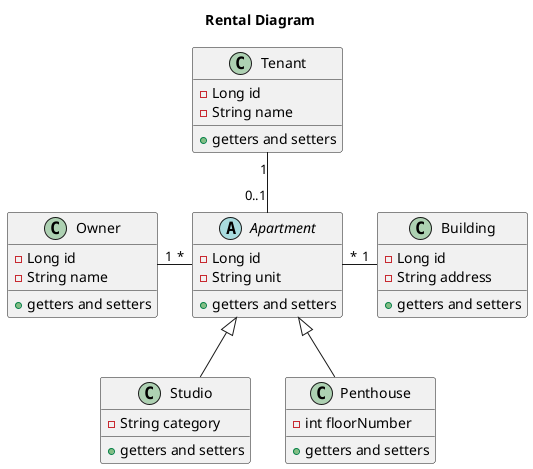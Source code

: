 @startuml

title Rental Diagram

abstract class Apartment {
  - Long id
  - String unit
  + {method} getters and setters
}

class Building {
  - Long id
  - String address
  + {method} getters and setters
}

class Tenant {
  - Long id
  - String name
  + {method} getters and setters
}

class Owner {
  - Long id
  - String name
  + {method} getters and setters
}

class Studio {
  - String category
  + {method} getters and setters
}

class Penthouse {
  - int floorNumber
  + {method} getters and setters
}

Tenant "1" -down- "0..1" Apartment
Owner "1" -right- "*" Apartment
Apartment "*" -right- "1" Building
Studio -up-|> Apartment
Penthouse -up-|> Apartment

@enduml